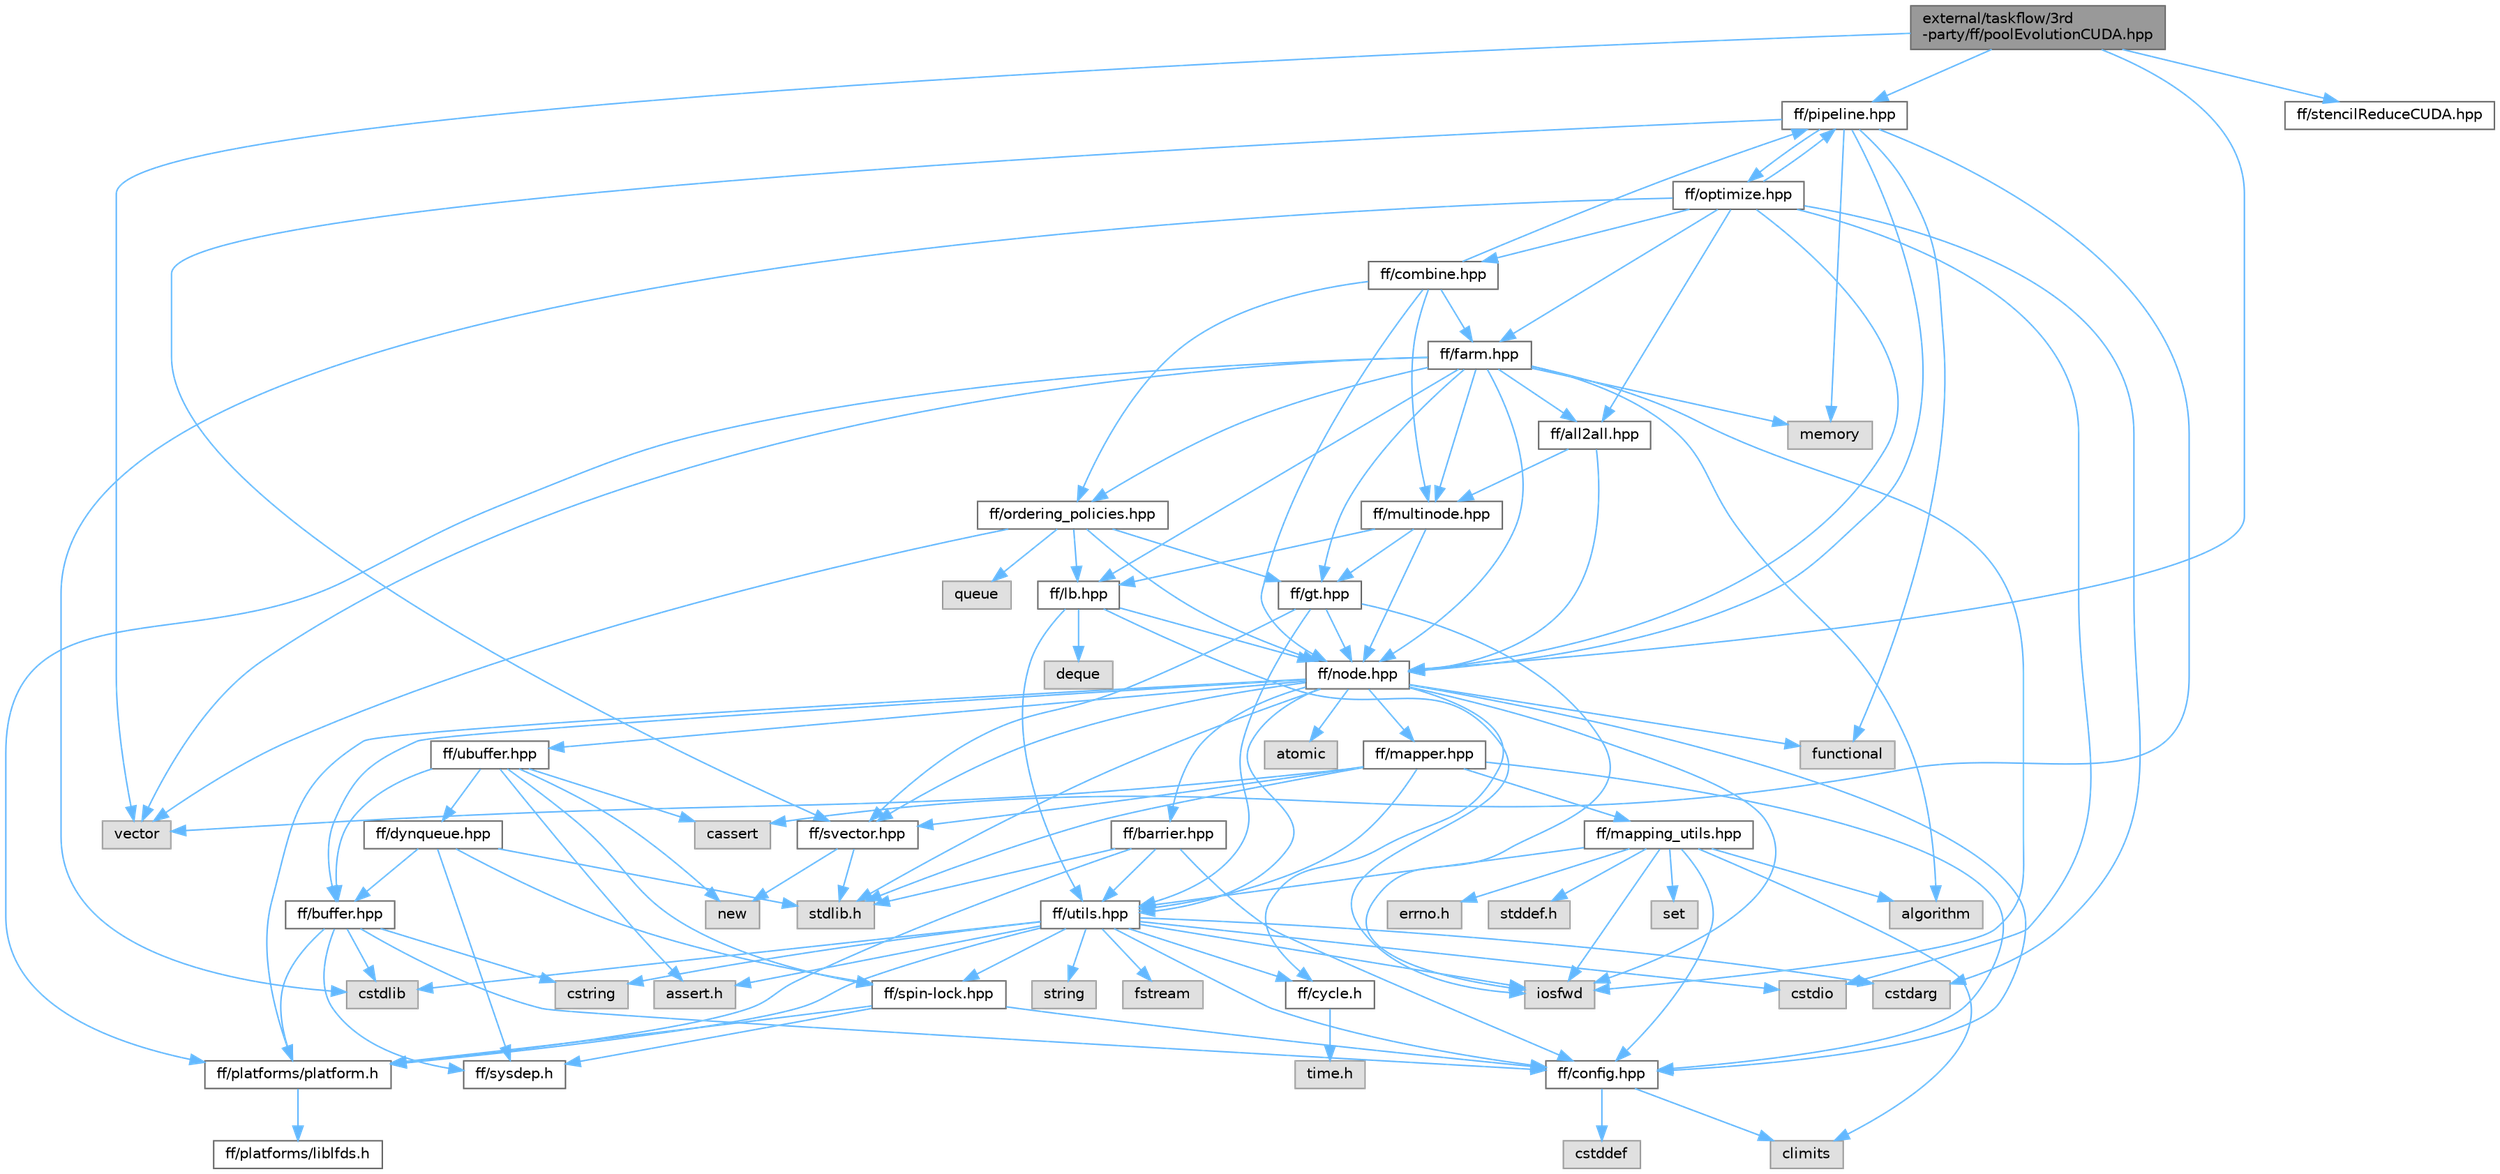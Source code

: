 digraph "external/taskflow/3rd-party/ff/poolEvolutionCUDA.hpp"
{
 // LATEX_PDF_SIZE
  bgcolor="transparent";
  edge [fontname=Helvetica,fontsize=10,labelfontname=Helvetica,labelfontsize=10];
  node [fontname=Helvetica,fontsize=10,shape=box,height=0.2,width=0.4];
  Node1 [id="Node000001",label="external/taskflow/3rd\l-party/ff/poolEvolutionCUDA.hpp",height=0.2,width=0.4,color="gray40", fillcolor="grey60", style="filled", fontcolor="black",tooltip=" "];
  Node1 -> Node2 [id="edge1_Node000001_Node000002",color="steelblue1",style="solid",tooltip=" "];
  Node2 [id="Node000002",label="vector",height=0.2,width=0.4,color="grey60", fillcolor="#E0E0E0", style="filled",tooltip=" "];
  Node1 -> Node3 [id="edge2_Node000001_Node000003",color="steelblue1",style="solid",tooltip=" "];
  Node3 [id="Node000003",label="ff/node.hpp",height=0.2,width=0.4,color="grey40", fillcolor="white", style="filled",URL="$node_8hpp.html",tooltip="FastFlow ff_node"];
  Node3 -> Node4 [id="edge3_Node000003_Node000004",color="steelblue1",style="solid",tooltip=" "];
  Node4 [id="Node000004",label="stdlib.h",height=0.2,width=0.4,color="grey60", fillcolor="#E0E0E0", style="filled",tooltip=" "];
  Node3 -> Node5 [id="edge4_Node000003_Node000005",color="steelblue1",style="solid",tooltip=" "];
  Node5 [id="Node000005",label="iosfwd",height=0.2,width=0.4,color="grey60", fillcolor="#E0E0E0", style="filled",tooltip=" "];
  Node3 -> Node6 [id="edge5_Node000003_Node000006",color="steelblue1",style="solid",tooltip=" "];
  Node6 [id="Node000006",label="functional",height=0.2,width=0.4,color="grey60", fillcolor="#E0E0E0", style="filled",tooltip=" "];
  Node3 -> Node7 [id="edge6_Node000003_Node000007",color="steelblue1",style="solid",tooltip=" "];
  Node7 [id="Node000007",label="ff/platforms/platform.h",height=0.2,width=0.4,color="grey40", fillcolor="white", style="filled",URL="$external_2taskflow_23rd-party_2ff_2platforms_2_platform_8h.html",tooltip=" "];
  Node7 -> Node8 [id="edge7_Node000007_Node000008",color="steelblue1",style="solid",tooltip=" "];
  Node8 [id="Node000008",label="ff/platforms/liblfds.h",height=0.2,width=0.4,color="grey40", fillcolor="white", style="filled",URL="$liblfds_8h.html",tooltip=" "];
  Node3 -> Node9 [id="edge8_Node000003_Node000009",color="steelblue1",style="solid",tooltip=" "];
  Node9 [id="Node000009",label="ff/cycle.h",height=0.2,width=0.4,color="grey40", fillcolor="white", style="filled",URL="$cycle_8h.html",tooltip=" "];
  Node9 -> Node10 [id="edge9_Node000009_Node000010",color="steelblue1",style="solid",tooltip=" "];
  Node10 [id="Node000010",label="time.h",height=0.2,width=0.4,color="grey60", fillcolor="#E0E0E0", style="filled",tooltip=" "];
  Node3 -> Node11 [id="edge10_Node000003_Node000011",color="steelblue1",style="solid",tooltip=" "];
  Node11 [id="Node000011",label="ff/utils.hpp",height=0.2,width=0.4,color="grey40", fillcolor="white", style="filled",URL="$utils_8hpp.html",tooltip="Utility functions"];
  Node11 -> Node12 [id="edge11_Node000011_Node000012",color="steelblue1",style="solid",tooltip=" "];
  Node12 [id="Node000012",label="assert.h",height=0.2,width=0.4,color="grey60", fillcolor="#E0E0E0", style="filled",tooltip=" "];
  Node11 -> Node13 [id="edge12_Node000011_Node000013",color="steelblue1",style="solid",tooltip=" "];
  Node13 [id="Node000013",label="cstdio",height=0.2,width=0.4,color="grey60", fillcolor="#E0E0E0", style="filled",tooltip=" "];
  Node11 -> Node14 [id="edge13_Node000011_Node000014",color="steelblue1",style="solid",tooltip=" "];
  Node14 [id="Node000014",label="cstdlib",height=0.2,width=0.4,color="grey60", fillcolor="#E0E0E0", style="filled",tooltip=" "];
  Node11 -> Node15 [id="edge14_Node000011_Node000015",color="steelblue1",style="solid",tooltip=" "];
  Node15 [id="Node000015",label="cstdarg",height=0.2,width=0.4,color="grey60", fillcolor="#E0E0E0", style="filled",tooltip=" "];
  Node11 -> Node5 [id="edge15_Node000011_Node000005",color="steelblue1",style="solid",tooltip=" "];
  Node11 -> Node16 [id="edge16_Node000011_Node000016",color="steelblue1",style="solid",tooltip=" "];
  Node16 [id="Node000016",label="ff/config.hpp",height=0.2,width=0.4,color="grey40", fillcolor="white", style="filled",URL="$config_8hpp.html",tooltip=" "];
  Node16 -> Node17 [id="edge17_Node000016_Node000017",color="steelblue1",style="solid",tooltip=" "];
  Node17 [id="Node000017",label="cstddef",height=0.2,width=0.4,color="grey60", fillcolor="#E0E0E0", style="filled",tooltip=" "];
  Node16 -> Node18 [id="edge18_Node000016_Node000018",color="steelblue1",style="solid",tooltip=" "];
  Node18 [id="Node000018",label="climits",height=0.2,width=0.4,color="grey60", fillcolor="#E0E0E0", style="filled",tooltip=" "];
  Node11 -> Node7 [id="edge19_Node000011_Node000007",color="steelblue1",style="solid",tooltip=" "];
  Node11 -> Node19 [id="edge20_Node000011_Node000019",color="steelblue1",style="solid",tooltip=" "];
  Node19 [id="Node000019",label="cstring",height=0.2,width=0.4,color="grey60", fillcolor="#E0E0E0", style="filled",tooltip=" "];
  Node11 -> Node20 [id="edge21_Node000011_Node000020",color="steelblue1",style="solid",tooltip=" "];
  Node20 [id="Node000020",label="string",height=0.2,width=0.4,color="grey60", fillcolor="#E0E0E0", style="filled",tooltip=" "];
  Node11 -> Node21 [id="edge22_Node000011_Node000021",color="steelblue1",style="solid",tooltip=" "];
  Node21 [id="Node000021",label="fstream",height=0.2,width=0.4,color="grey60", fillcolor="#E0E0E0", style="filled",tooltip=" "];
  Node11 -> Node9 [id="edge23_Node000011_Node000009",color="steelblue1",style="solid",tooltip=" "];
  Node11 -> Node22 [id="edge24_Node000011_Node000022",color="steelblue1",style="solid",tooltip=" "];
  Node22 [id="Node000022",label="ff/spin-lock.hpp",height=0.2,width=0.4,color="grey40", fillcolor="white", style="filled",URL="$spin-lock_8hpp.html",tooltip="This file contains several alternative spin lock(s) implementations that can be used as FastFlow spin..."];
  Node22 -> Node23 [id="edge25_Node000022_Node000023",color="steelblue1",style="solid",tooltip=" "];
  Node23 [id="Node000023",label="ff/sysdep.h",height=0.2,width=0.4,color="grey40", fillcolor="white", style="filled",URL="$sysdep_8h.html",tooltip=" "];
  Node22 -> Node7 [id="edge26_Node000022_Node000007",color="steelblue1",style="solid",tooltip=" "];
  Node22 -> Node16 [id="edge27_Node000022_Node000016",color="steelblue1",style="solid",tooltip=" "];
  Node3 -> Node24 [id="edge28_Node000003_Node000024",color="steelblue1",style="solid",tooltip=" "];
  Node24 [id="Node000024",label="ff/buffer.hpp",height=0.2,width=0.4,color="grey40", fillcolor="white", style="filled",URL="$buffer_8hpp.html",tooltip="This file contains the definition of the bounded SPSC channel buffer used in FastFlow"];
  Node24 -> Node14 [id="edge29_Node000024_Node000014",color="steelblue1",style="solid",tooltip=" "];
  Node24 -> Node19 [id="edge30_Node000024_Node000019",color="steelblue1",style="solid",tooltip=" "];
  Node24 -> Node23 [id="edge31_Node000024_Node000023",color="steelblue1",style="solid",tooltip=" "];
  Node24 -> Node16 [id="edge32_Node000024_Node000016",color="steelblue1",style="solid",tooltip=" "];
  Node24 -> Node7 [id="edge33_Node000024_Node000007",color="steelblue1",style="solid",tooltip=" "];
  Node3 -> Node25 [id="edge34_Node000003_Node000025",color="steelblue1",style="solid",tooltip=" "];
  Node25 [id="Node000025",label="ff/ubuffer.hpp",height=0.2,width=0.4,color="grey40", fillcolor="white", style="filled",URL="$ubuffer_8hpp.html",tooltip="This file contains the definition of the unbounded SWSR circular buffer used in FastFlow"];
  Node25 -> Node12 [id="edge35_Node000025_Node000012",color="steelblue1",style="solid",tooltip=" "];
  Node25 -> Node26 [id="edge36_Node000025_Node000026",color="steelblue1",style="solid",tooltip=" "];
  Node26 [id="Node000026",label="cassert",height=0.2,width=0.4,color="grey60", fillcolor="#E0E0E0", style="filled",tooltip=" "];
  Node25 -> Node27 [id="edge37_Node000025_Node000027",color="steelblue1",style="solid",tooltip=" "];
  Node27 [id="Node000027",label="new",height=0.2,width=0.4,color="grey60", fillcolor="#E0E0E0", style="filled",tooltip=" "];
  Node25 -> Node28 [id="edge38_Node000025_Node000028",color="steelblue1",style="solid",tooltip=" "];
  Node28 [id="Node000028",label="ff/dynqueue.hpp",height=0.2,width=0.4,color="grey40", fillcolor="white", style="filled",URL="$dynqueue_8hpp.html",tooltip="Implementation of a dynamic queue. Not currently used."];
  Node28 -> Node4 [id="edge39_Node000028_Node000004",color="steelblue1",style="solid",tooltip=" "];
  Node28 -> Node24 [id="edge40_Node000028_Node000024",color="steelblue1",style="solid",tooltip=" "];
  Node28 -> Node22 [id="edge41_Node000028_Node000022",color="steelblue1",style="solid",tooltip=" "];
  Node28 -> Node23 [id="edge42_Node000028_Node000023",color="steelblue1",style="solid",tooltip=" "];
  Node25 -> Node24 [id="edge43_Node000025_Node000024",color="steelblue1",style="solid",tooltip=" "];
  Node25 -> Node22 [id="edge44_Node000025_Node000022",color="steelblue1",style="solid",tooltip=" "];
  Node3 -> Node29 [id="edge45_Node000003_Node000029",color="steelblue1",style="solid",tooltip=" "];
  Node29 [id="Node000029",label="ff/mapper.hpp",height=0.2,width=0.4,color="grey40", fillcolor="white", style="filled",URL="$mapper_8hpp.html",tooltip="This file contains the thread mapper definition used in FastFlow"];
  Node29 -> Node4 [id="edge46_Node000029_Node000004",color="steelblue1",style="solid",tooltip=" "];
  Node29 -> Node16 [id="edge47_Node000029_Node000016",color="steelblue1",style="solid",tooltip=" "];
  Node29 -> Node30 [id="edge48_Node000029_Node000030",color="steelblue1",style="solid",tooltip=" "];
  Node30 [id="Node000030",label="ff/svector.hpp",height=0.2,width=0.4,color="grey40", fillcolor="white", style="filled",URL="$svector_8hpp.html",tooltip="Simple yet efficient dynamic vector"];
  Node30 -> Node4 [id="edge49_Node000030_Node000004",color="steelblue1",style="solid",tooltip=" "];
  Node30 -> Node27 [id="edge50_Node000030_Node000027",color="steelblue1",style="solid",tooltip=" "];
  Node29 -> Node11 [id="edge51_Node000029_Node000011",color="steelblue1",style="solid",tooltip=" "];
  Node29 -> Node31 [id="edge52_Node000029_Node000031",color="steelblue1",style="solid",tooltip=" "];
  Node31 [id="Node000031",label="ff/mapping_utils.hpp",height=0.2,width=0.4,color="grey40", fillcolor="white", style="filled",URL="$mapping__utils_8hpp.html",tooltip="This file contains utilities for plaform inspection and thread pinning"];
  Node31 -> Node18 [id="edge53_Node000031_Node000018",color="steelblue1",style="solid",tooltip=" "];
  Node31 -> Node32 [id="edge54_Node000031_Node000032",color="steelblue1",style="solid",tooltip=" "];
  Node32 [id="Node000032",label="set",height=0.2,width=0.4,color="grey60", fillcolor="#E0E0E0", style="filled",tooltip=" "];
  Node31 -> Node33 [id="edge55_Node000031_Node000033",color="steelblue1",style="solid",tooltip=" "];
  Node33 [id="Node000033",label="algorithm",height=0.2,width=0.4,color="grey60", fillcolor="#E0E0E0", style="filled",tooltip=" "];
  Node31 -> Node5 [id="edge56_Node000031_Node000005",color="steelblue1",style="solid",tooltip=" "];
  Node31 -> Node34 [id="edge57_Node000031_Node000034",color="steelblue1",style="solid",tooltip=" "];
  Node34 [id="Node000034",label="errno.h",height=0.2,width=0.4,color="grey60", fillcolor="#E0E0E0", style="filled",tooltip=" "];
  Node31 -> Node16 [id="edge58_Node000031_Node000016",color="steelblue1",style="solid",tooltip=" "];
  Node31 -> Node11 [id="edge59_Node000031_Node000011",color="steelblue1",style="solid",tooltip=" "];
  Node31 -> Node35 [id="edge60_Node000031_Node000035",color="steelblue1",style="solid",tooltip=" "];
  Node35 [id="Node000035",label="stddef.h",height=0.2,width=0.4,color="grey60", fillcolor="#E0E0E0", style="filled",tooltip=" "];
  Node29 -> Node2 [id="edge61_Node000029_Node000002",color="steelblue1",style="solid",tooltip=" "];
  Node3 -> Node16 [id="edge62_Node000003_Node000016",color="steelblue1",style="solid",tooltip=" "];
  Node3 -> Node30 [id="edge63_Node000003_Node000030",color="steelblue1",style="solid",tooltip=" "];
  Node3 -> Node36 [id="edge64_Node000003_Node000036",color="steelblue1",style="solid",tooltip=" "];
  Node36 [id="Node000036",label="ff/barrier.hpp",height=0.2,width=0.4,color="grey40", fillcolor="white", style="filled",URL="$barrier_8hpp.html",tooltip="FastFlow blocking and non-blocking barrier implementations"];
  Node36 -> Node4 [id="edge65_Node000036_Node000004",color="steelblue1",style="solid",tooltip=" "];
  Node36 -> Node7 [id="edge66_Node000036_Node000007",color="steelblue1",style="solid",tooltip=" "];
  Node36 -> Node11 [id="edge67_Node000036_Node000011",color="steelblue1",style="solid",tooltip=" "];
  Node36 -> Node16 [id="edge68_Node000036_Node000016",color="steelblue1",style="solid",tooltip=" "];
  Node3 -> Node37 [id="edge69_Node000003_Node000037",color="steelblue1",style="solid",tooltip=" "];
  Node37 [id="Node000037",label="atomic",height=0.2,width=0.4,color="grey60", fillcolor="#E0E0E0", style="filled",tooltip=" "];
  Node1 -> Node38 [id="edge70_Node000001_Node000038",color="steelblue1",style="solid",tooltip=" "];
  Node38 [id="Node000038",label="ff/pipeline.hpp",height=0.2,width=0.4,color="grey40", fillcolor="white", style="filled",URL="$3rd-party_2ff_2pipeline_8hpp.html",tooltip="This file implements the pipeline skeleton, both in the high-level pattern syntax (ff::ff_pipe) and l..."];
  Node38 -> Node26 [id="edge71_Node000038_Node000026",color="steelblue1",style="solid",tooltip=" "];
  Node38 -> Node39 [id="edge72_Node000038_Node000039",color="steelblue1",style="solid",tooltip=" "];
  Node39 [id="Node000039",label="memory",height=0.2,width=0.4,color="grey60", fillcolor="#E0E0E0", style="filled",tooltip=" "];
  Node38 -> Node6 [id="edge73_Node000038_Node000006",color="steelblue1",style="solid",tooltip=" "];
  Node38 -> Node30 [id="edge74_Node000038_Node000030",color="steelblue1",style="solid",tooltip=" "];
  Node38 -> Node3 [id="edge75_Node000038_Node000003",color="steelblue1",style="solid",tooltip=" "];
  Node38 -> Node40 [id="edge76_Node000038_Node000040",color="steelblue1",style="solid",tooltip=" "];
  Node40 [id="Node000040",label="ff/optimize.hpp",height=0.2,width=0.4,color="grey40", fillcolor="white", style="filled",URL="$optimize_8hpp.html",tooltip="FastFlow optimization heuristics"];
  Node40 -> Node13 [id="edge77_Node000040_Node000013",color="steelblue1",style="solid",tooltip=" "];
  Node40 -> Node14 [id="edge78_Node000040_Node000014",color="steelblue1",style="solid",tooltip=" "];
  Node40 -> Node15 [id="edge79_Node000040_Node000015",color="steelblue1",style="solid",tooltip=" "];
  Node40 -> Node3 [id="edge80_Node000040_Node000003",color="steelblue1",style="solid",tooltip=" "];
  Node40 -> Node38 [id="edge81_Node000040_Node000038",color="steelblue1",style="solid",tooltip=" "];
  Node40 -> Node41 [id="edge82_Node000040_Node000041",color="steelblue1",style="solid",tooltip=" "];
  Node41 [id="Node000041",label="ff/farm.hpp",height=0.2,width=0.4,color="grey40", fillcolor="white", style="filled",URL="$farm_8hpp.html",tooltip="Farm pattern"];
  Node41 -> Node5 [id="edge83_Node000041_Node000005",color="steelblue1",style="solid",tooltip=" "];
  Node41 -> Node2 [id="edge84_Node000041_Node000002",color="steelblue1",style="solid",tooltip=" "];
  Node41 -> Node33 [id="edge85_Node000041_Node000033",color="steelblue1",style="solid",tooltip=" "];
  Node41 -> Node39 [id="edge86_Node000041_Node000039",color="steelblue1",style="solid",tooltip=" "];
  Node41 -> Node7 [id="edge87_Node000041_Node000007",color="steelblue1",style="solid",tooltip=" "];
  Node41 -> Node42 [id="edge88_Node000041_Node000042",color="steelblue1",style="solid",tooltip=" "];
  Node42 [id="Node000042",label="ff/lb.hpp",height=0.2,width=0.4,color="grey40", fillcolor="white", style="filled",URL="$lb_8hpp.html",tooltip="Farm Emitter (not a ff_node)"];
  Node42 -> Node5 [id="edge89_Node000042_Node000005",color="steelblue1",style="solid",tooltip=" "];
  Node42 -> Node43 [id="edge90_Node000042_Node000043",color="steelblue1",style="solid",tooltip=" "];
  Node43 [id="Node000043",label="deque",height=0.2,width=0.4,color="grey60", fillcolor="#E0E0E0", style="filled",tooltip=" "];
  Node42 -> Node11 [id="edge91_Node000042_Node000011",color="steelblue1",style="solid",tooltip=" "];
  Node42 -> Node3 [id="edge92_Node000042_Node000003",color="steelblue1",style="solid",tooltip=" "];
  Node41 -> Node44 [id="edge93_Node000041_Node000044",color="steelblue1",style="solid",tooltip=" "];
  Node44 [id="Node000044",label="ff/gt.hpp",height=0.2,width=0.4,color="grey40", fillcolor="white", style="filled",URL="$gt_8hpp.html",tooltip="Farm Collector (it is not a ff_node)"];
  Node44 -> Node5 [id="edge94_Node000044_Node000005",color="steelblue1",style="solid",tooltip=" "];
  Node44 -> Node30 [id="edge95_Node000044_Node000030",color="steelblue1",style="solid",tooltip=" "];
  Node44 -> Node11 [id="edge96_Node000044_Node000011",color="steelblue1",style="solid",tooltip=" "];
  Node44 -> Node3 [id="edge97_Node000044_Node000003",color="steelblue1",style="solid",tooltip=" "];
  Node41 -> Node3 [id="edge98_Node000041_Node000003",color="steelblue1",style="solid",tooltip=" "];
  Node41 -> Node45 [id="edge99_Node000041_Node000045",color="steelblue1",style="solid",tooltip=" "];
  Node45 [id="Node000045",label="ff/multinode.hpp",height=0.2,width=0.4,color="grey40", fillcolor="white", style="filled",URL="$multinode_8hpp.html",tooltip="FastFlow ff_minode ff_monode and typed versions."];
  Node45 -> Node3 [id="edge100_Node000045_Node000003",color="steelblue1",style="solid",tooltip=" "];
  Node45 -> Node42 [id="edge101_Node000045_Node000042",color="steelblue1",style="solid",tooltip=" "];
  Node45 -> Node44 [id="edge102_Node000045_Node000044",color="steelblue1",style="solid",tooltip=" "];
  Node41 -> Node46 [id="edge103_Node000041_Node000046",color="steelblue1",style="solid",tooltip=" "];
  Node46 [id="Node000046",label="ff/ordering_policies.hpp",height=0.2,width=0.4,color="grey40", fillcolor="white", style="filled",URL="$ordering__policies_8hpp.html",tooltip=" "];
  Node46 -> Node2 [id="edge104_Node000046_Node000002",color="steelblue1",style="solid",tooltip=" "];
  Node46 -> Node47 [id="edge105_Node000046_Node000047",color="steelblue1",style="solid",tooltip=" "];
  Node47 [id="Node000047",label="queue",height=0.2,width=0.4,color="grey60", fillcolor="#E0E0E0", style="filled",tooltip=" "];
  Node46 -> Node42 [id="edge106_Node000046_Node000042",color="steelblue1",style="solid",tooltip=" "];
  Node46 -> Node44 [id="edge107_Node000046_Node000044",color="steelblue1",style="solid",tooltip=" "];
  Node46 -> Node3 [id="edge108_Node000046_Node000003",color="steelblue1",style="solid",tooltip=" "];
  Node41 -> Node48 [id="edge109_Node000041_Node000048",color="steelblue1",style="solid",tooltip=" "];
  Node48 [id="Node000048",label="ff/all2all.hpp",height=0.2,width=0.4,color="grey40", fillcolor="white", style="filled",URL="$all2all_8hpp.html",tooltip="FastFlow all-2-all building block"];
  Node48 -> Node3 [id="edge110_Node000048_Node000003",color="steelblue1",style="solid",tooltip=" "];
  Node48 -> Node45 [id="edge111_Node000048_Node000045",color="steelblue1",style="solid",tooltip=" "];
  Node40 -> Node48 [id="edge112_Node000040_Node000048",color="steelblue1",style="solid",tooltip=" "];
  Node40 -> Node49 [id="edge113_Node000040_Node000049",color="steelblue1",style="solid",tooltip=" "];
  Node49 [id="Node000049",label="ff/combine.hpp",height=0.2,width=0.4,color="grey40", fillcolor="white", style="filled",URL="$combine_8hpp.html",tooltip="FastFlow composition building block"];
  Node49 -> Node3 [id="edge114_Node000049_Node000003",color="steelblue1",style="solid",tooltip=" "];
  Node49 -> Node45 [id="edge115_Node000049_Node000045",color="steelblue1",style="solid",tooltip=" "];
  Node49 -> Node38 [id="edge116_Node000049_Node000038",color="steelblue1",style="solid",tooltip=" "];
  Node49 -> Node46 [id="edge117_Node000049_Node000046",color="steelblue1",style="solid",tooltip=" "];
  Node49 -> Node41 [id="edge118_Node000049_Node000041",color="steelblue1",style="solid",tooltip=" "];
  Node1 -> Node50 [id="edge119_Node000001_Node000050",color="steelblue1",style="solid",tooltip=" "];
  Node50 [id="Node000050",label="ff/stencilReduceCUDA.hpp",height=0.2,width=0.4,color="grey40", fillcolor="white", style="filled",URL="$stencil_reduce_c_u_d_a_8hpp.html",tooltip=" "];
}
